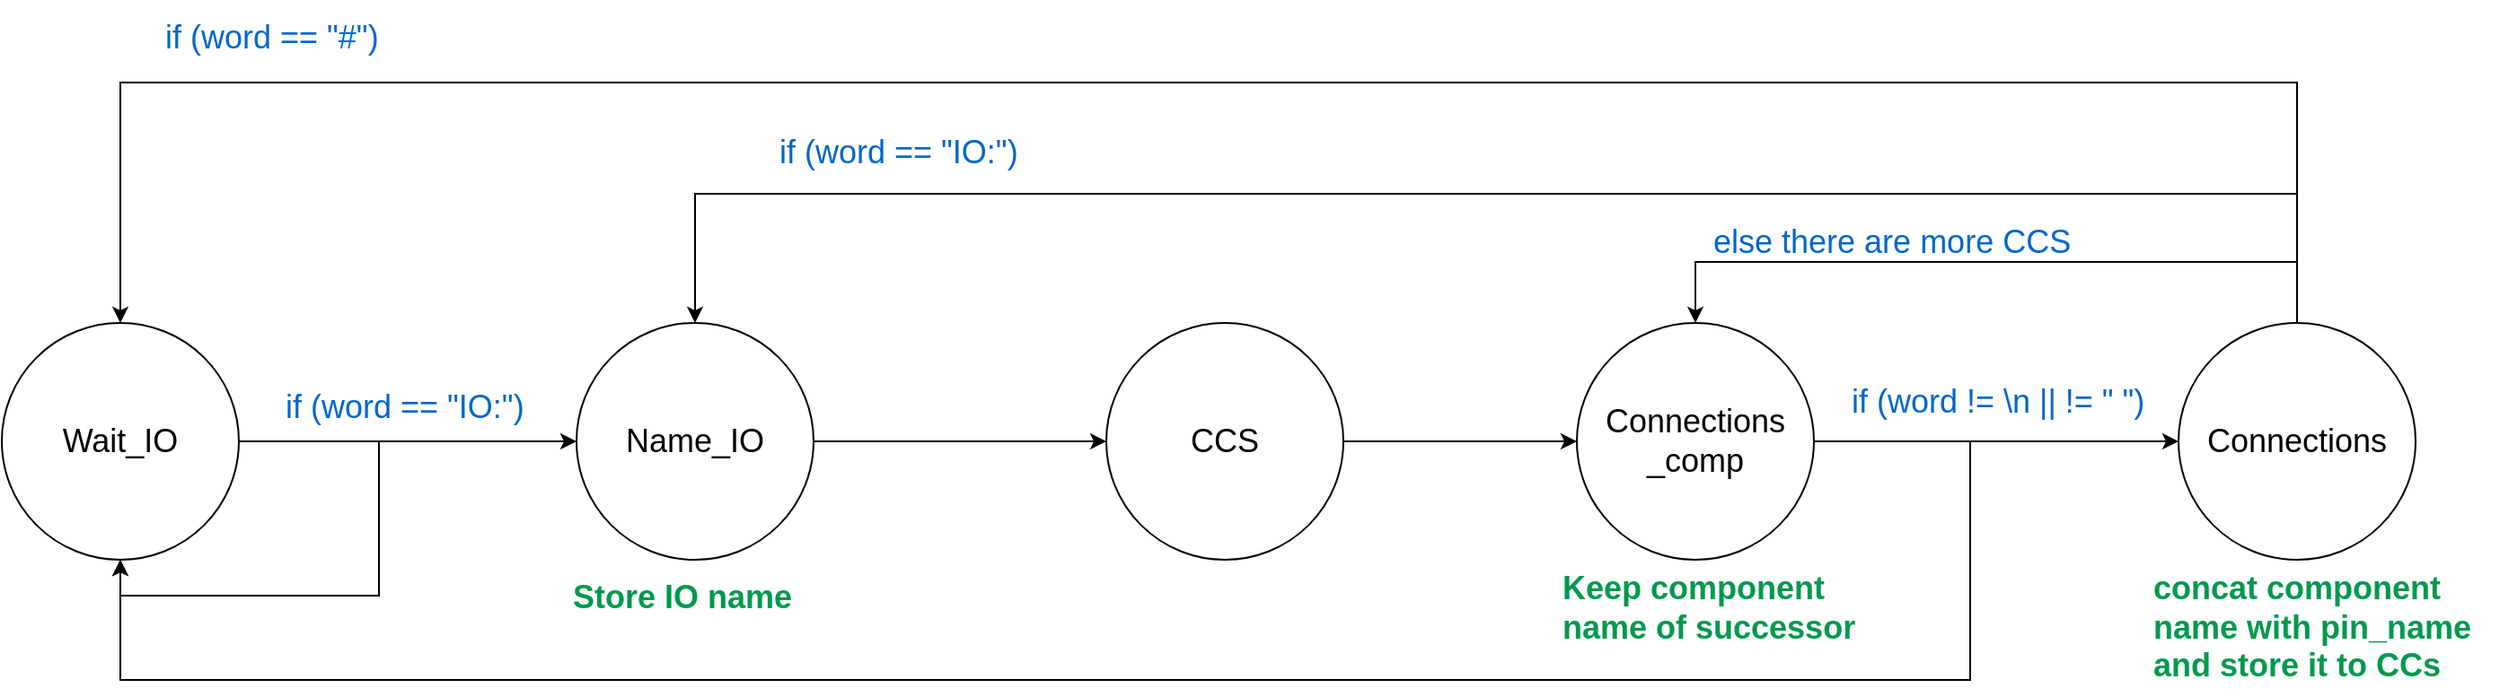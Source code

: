 <mxfile version="22.1.18" type="device">
  <diagram name="Page-1" id="itxUjWYvNmH4sVzir4aR">
    <mxGraphModel dx="2074" dy="1231" grid="0" gridSize="10" guides="1" tooltips="1" connect="1" arrows="1" fold="1" page="1" pageScale="1" pageWidth="2339" pageHeight="3300" math="0" shadow="0">
      <root>
        <mxCell id="0" />
        <mxCell id="1" parent="0" />
        <mxCell id="KMbIL7Nj7a4aRVGGerm7-7" style="edgeStyle=orthogonalEdgeStyle;rounded=0;orthogonalLoop=1;jettySize=auto;html=1;" edge="1" parent="1" source="KMbIL7Nj7a4aRVGGerm7-1" target="KMbIL7Nj7a4aRVGGerm7-3">
          <mxGeometry relative="1" as="geometry" />
        </mxCell>
        <mxCell id="KMbIL7Nj7a4aRVGGerm7-1" value="&lt;font style=&quot;font-size: 18px;&quot;&gt;Wait_IO&lt;/font&gt;" style="ellipse;whiteSpace=wrap;html=1;aspect=fixed;" vertex="1" parent="1">
          <mxGeometry x="513" y="266" width="132" height="132" as="geometry" />
        </mxCell>
        <mxCell id="KMbIL7Nj7a4aRVGGerm7-8" style="edgeStyle=orthogonalEdgeStyle;rounded=0;orthogonalLoop=1;jettySize=auto;html=1;entryX=0;entryY=0.5;entryDx=0;entryDy=0;" edge="1" parent="1" source="KMbIL7Nj7a4aRVGGerm7-3" target="KMbIL7Nj7a4aRVGGerm7-4">
          <mxGeometry relative="1" as="geometry" />
        </mxCell>
        <mxCell id="KMbIL7Nj7a4aRVGGerm7-3" value="&lt;font style=&quot;font-size: 18px;&quot;&gt;Name_IO&lt;/font&gt;" style="ellipse;whiteSpace=wrap;html=1;aspect=fixed;" vertex="1" parent="1">
          <mxGeometry x="833" y="266" width="132" height="132" as="geometry" />
        </mxCell>
        <mxCell id="KMbIL7Nj7a4aRVGGerm7-9" style="edgeStyle=orthogonalEdgeStyle;rounded=0;orthogonalLoop=1;jettySize=auto;html=1;entryX=0;entryY=0.5;entryDx=0;entryDy=0;" edge="1" parent="1" source="KMbIL7Nj7a4aRVGGerm7-4" target="KMbIL7Nj7a4aRVGGerm7-5">
          <mxGeometry relative="1" as="geometry" />
        </mxCell>
        <mxCell id="KMbIL7Nj7a4aRVGGerm7-4" value="&lt;font style=&quot;font-size: 18px;&quot;&gt;CCS&lt;/font&gt;" style="ellipse;whiteSpace=wrap;html=1;aspect=fixed;" vertex="1" parent="1">
          <mxGeometry x="1128" y="266" width="132" height="132" as="geometry" />
        </mxCell>
        <mxCell id="KMbIL7Nj7a4aRVGGerm7-10" style="edgeStyle=orthogonalEdgeStyle;rounded=0;orthogonalLoop=1;jettySize=auto;html=1;" edge="1" parent="1" source="KMbIL7Nj7a4aRVGGerm7-5" target="KMbIL7Nj7a4aRVGGerm7-6">
          <mxGeometry relative="1" as="geometry" />
        </mxCell>
        <mxCell id="KMbIL7Nj7a4aRVGGerm7-20" style="edgeStyle=orthogonalEdgeStyle;rounded=0;orthogonalLoop=1;jettySize=auto;html=1;entryX=0.5;entryY=1;entryDx=0;entryDy=0;" edge="1" parent="1" source="KMbIL7Nj7a4aRVGGerm7-5" target="KMbIL7Nj7a4aRVGGerm7-1">
          <mxGeometry relative="1" as="geometry">
            <Array as="points">
              <mxPoint x="1609" y="332" />
              <mxPoint x="1609" y="465" />
              <mxPoint x="579" y="465" />
            </Array>
          </mxGeometry>
        </mxCell>
        <mxCell id="KMbIL7Nj7a4aRVGGerm7-5" value="&lt;font style=&quot;font-size: 18px;&quot;&gt;Connections&lt;br&gt;_comp&lt;br&gt;&lt;/font&gt;" style="ellipse;whiteSpace=wrap;html=1;aspect=fixed;" vertex="1" parent="1">
          <mxGeometry x="1390" y="266" width="132" height="132" as="geometry" />
        </mxCell>
        <mxCell id="KMbIL7Nj7a4aRVGGerm7-21" style="edgeStyle=orthogonalEdgeStyle;rounded=0;orthogonalLoop=1;jettySize=auto;html=1;entryX=0.5;entryY=0;entryDx=0;entryDy=0;" edge="1" parent="1" source="KMbIL7Nj7a4aRVGGerm7-6" target="KMbIL7Nj7a4aRVGGerm7-3">
          <mxGeometry relative="1" as="geometry">
            <Array as="points">
              <mxPoint x="1791" y="194" />
              <mxPoint x="899" y="194" />
            </Array>
          </mxGeometry>
        </mxCell>
        <mxCell id="KMbIL7Nj7a4aRVGGerm7-23" style="edgeStyle=orthogonalEdgeStyle;rounded=0;orthogonalLoop=1;jettySize=auto;html=1;entryX=0.5;entryY=0;entryDx=0;entryDy=0;" edge="1" parent="1" source="KMbIL7Nj7a4aRVGGerm7-6" target="KMbIL7Nj7a4aRVGGerm7-1">
          <mxGeometry relative="1" as="geometry">
            <Array as="points">
              <mxPoint x="1791" y="132" />
              <mxPoint x="579" y="132" />
            </Array>
          </mxGeometry>
        </mxCell>
        <mxCell id="KMbIL7Nj7a4aRVGGerm7-25" style="edgeStyle=orthogonalEdgeStyle;rounded=0;orthogonalLoop=1;jettySize=auto;html=1;entryX=0.5;entryY=0;entryDx=0;entryDy=0;" edge="1" parent="1" source="KMbIL7Nj7a4aRVGGerm7-6" target="KMbIL7Nj7a4aRVGGerm7-5">
          <mxGeometry relative="1" as="geometry">
            <Array as="points">
              <mxPoint x="1791" y="232" />
              <mxPoint x="1456" y="232" />
            </Array>
          </mxGeometry>
        </mxCell>
        <mxCell id="KMbIL7Nj7a4aRVGGerm7-6" value="&lt;font style=&quot;font-size: 18px;&quot;&gt;Connections&lt;br&gt;&lt;/font&gt;" style="ellipse;whiteSpace=wrap;html=1;aspect=fixed;" vertex="1" parent="1">
          <mxGeometry x="1725" y="266" width="132" height="132" as="geometry" />
        </mxCell>
        <mxCell id="KMbIL7Nj7a4aRVGGerm7-11" value="&lt;span style=&quot;font-size: 18px;&quot;&gt;&lt;font color=&quot;#0066cc&quot;&gt;if (word == &quot;IO:&quot;)&lt;/font&gt;&lt;/span&gt;" style="text;html=1;strokeColor=none;fillColor=none;align=left;verticalAlign=middle;whiteSpace=wrap;rounded=0;" vertex="1" parent="1">
          <mxGeometry x="669" y="292" width="140" height="41" as="geometry" />
        </mxCell>
        <mxCell id="KMbIL7Nj7a4aRVGGerm7-13" style="edgeStyle=orthogonalEdgeStyle;rounded=0;orthogonalLoop=1;jettySize=auto;html=1;entryX=0.5;entryY=1;entryDx=0;entryDy=0;exitX=1;exitY=0.5;exitDx=0;exitDy=0;" edge="1" parent="1" source="KMbIL7Nj7a4aRVGGerm7-1" target="KMbIL7Nj7a4aRVGGerm7-1">
          <mxGeometry relative="1" as="geometry">
            <Array as="points">
              <mxPoint x="723" y="332" />
              <mxPoint x="723" y="418" />
              <mxPoint x="579" y="418" />
            </Array>
          </mxGeometry>
        </mxCell>
        <mxCell id="KMbIL7Nj7a4aRVGGerm7-14" value="&lt;span style=&quot;font-size: 18px;&quot;&gt;&lt;font color=&quot;#00994d&quot;&gt;&lt;b&gt;Store IO name&lt;/b&gt;&lt;/font&gt;&lt;/span&gt;" style="text;html=1;strokeColor=none;fillColor=none;align=left;verticalAlign=middle;whiteSpace=wrap;rounded=0;" vertex="1" parent="1">
          <mxGeometry x="829" y="398" width="140" height="41" as="geometry" />
        </mxCell>
        <mxCell id="KMbIL7Nj7a4aRVGGerm7-15" value="&lt;span style=&quot;font-size: 18px;&quot;&gt;&lt;font color=&quot;#0066cc&quot;&gt;if (word != \n || != &quot; &quot;)&lt;/font&gt;&lt;/span&gt;" style="text;html=1;strokeColor=none;fillColor=none;align=left;verticalAlign=middle;whiteSpace=wrap;rounded=0;" vertex="1" parent="1">
          <mxGeometry x="1541" y="289" width="166" height="41" as="geometry" />
        </mxCell>
        <mxCell id="KMbIL7Nj7a4aRVGGerm7-18" value="&lt;font color=&quot;#00994d&quot;&gt;&lt;span style=&quot;font-size: 18px;&quot;&gt;&lt;b&gt;Keep component name of successor&lt;/b&gt;&lt;/span&gt;&lt;/font&gt;" style="text;html=1;strokeColor=none;fillColor=none;align=left;verticalAlign=middle;whiteSpace=wrap;rounded=0;" vertex="1" parent="1">
          <mxGeometry x="1380" y="404" width="194" height="41" as="geometry" />
        </mxCell>
        <mxCell id="KMbIL7Nj7a4aRVGGerm7-19" value="&lt;font color=&quot;#00994d&quot;&gt;&lt;span style=&quot;font-size: 18px;&quot;&gt;&lt;b&gt;concat component name with pin_name and store it to CCs&lt;/b&gt;&lt;/span&gt;&lt;/font&gt;" style="text;html=1;strokeColor=none;fillColor=none;align=left;verticalAlign=middle;whiteSpace=wrap;rounded=0;" vertex="1" parent="1">
          <mxGeometry x="1709" y="415" width="194" height="41" as="geometry" />
        </mxCell>
        <mxCell id="KMbIL7Nj7a4aRVGGerm7-22" value="&lt;span style=&quot;font-size: 18px;&quot;&gt;&lt;font color=&quot;#0066cc&quot;&gt;if (word == &quot;IO:&quot;)&lt;/font&gt;&lt;/span&gt;" style="text;html=1;strokeColor=none;fillColor=none;align=left;verticalAlign=middle;whiteSpace=wrap;rounded=0;" vertex="1" parent="1">
          <mxGeometry x="944" y="150" width="166" height="41" as="geometry" />
        </mxCell>
        <mxCell id="KMbIL7Nj7a4aRVGGerm7-24" value="&lt;span style=&quot;font-size: 18px;&quot;&gt;&lt;font color=&quot;#0066cc&quot;&gt;if (word == &quot;#&quot;)&lt;/font&gt;&lt;/span&gt;" style="text;html=1;strokeColor=none;fillColor=none;align=left;verticalAlign=middle;whiteSpace=wrap;rounded=0;" vertex="1" parent="1">
          <mxGeometry x="602" y="86" width="166" height="41" as="geometry" />
        </mxCell>
        <mxCell id="KMbIL7Nj7a4aRVGGerm7-26" value="&lt;span style=&quot;font-size: 18px;&quot;&gt;&lt;font color=&quot;#0066cc&quot;&gt;else there are more CCS&lt;/font&gt;&lt;/span&gt;" style="text;html=1;strokeColor=none;fillColor=none;align=left;verticalAlign=middle;whiteSpace=wrap;rounded=0;" vertex="1" parent="1">
          <mxGeometry x="1464" y="200" width="209" height="41" as="geometry" />
        </mxCell>
      </root>
    </mxGraphModel>
  </diagram>
</mxfile>
